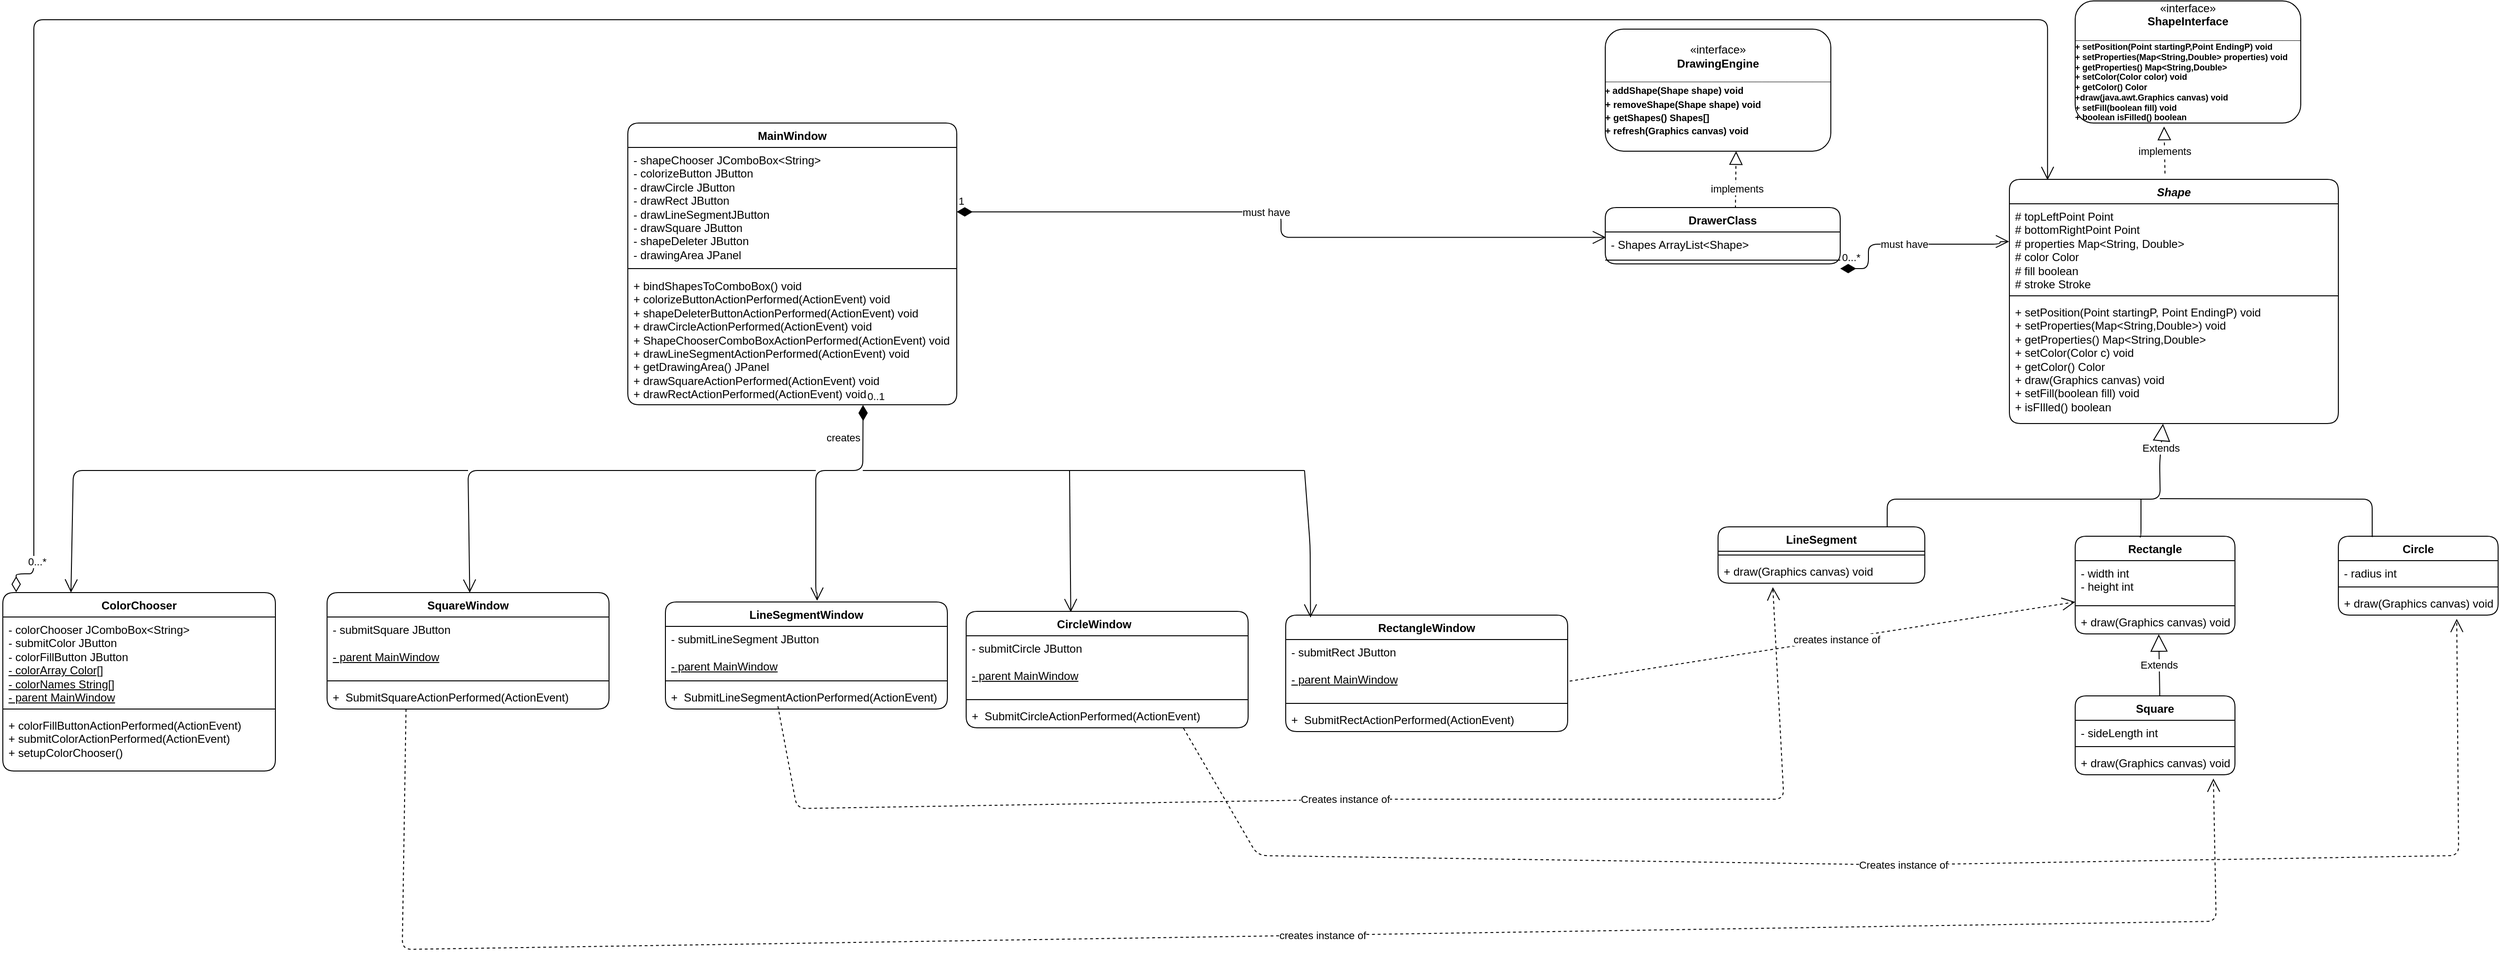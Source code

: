 <mxfile version="24.8.4">
  <diagram name="Page-1" id="2YSgosPHiig1Jv7sbl7X">
    <mxGraphModel dx="6538" dy="2252" grid="1" gridSize="10" guides="1" tooltips="1" connect="1" arrows="1" fold="1" page="1" pageScale="1" pageWidth="1169" pageHeight="827" math="0" shadow="0">
      <root>
        <mxCell id="0" />
        <mxCell id="1" parent="0" />
        <mxCell id="xhrjm7PEqScBgSwsqHAB-1" value="«interface»&lt;br&gt;&lt;b&gt;ShapeInterface&lt;/b&gt;&lt;div style=&quot;text-align: left;&quot;&gt;&lt;b&gt;____________________________________&lt;/b&gt;&lt;/div&gt;&lt;div style=&quot;font-size: 9px;&quot;&gt;&lt;div style=&quot;text-align: left;&quot;&gt;&lt;b&gt;+ setPosition(Point startingP,Point EndingP) void&lt;/b&gt;&lt;/div&gt;&lt;div style=&quot;text-align: left;&quot;&gt;&lt;b style=&quot;background-color: initial;&quot;&gt;+ setProperties(Map&amp;lt;String,Double&amp;gt; properties) void&lt;/b&gt;&lt;/div&gt;&lt;div style=&quot;text-align: left;&quot;&gt;&lt;b style=&quot;background-color: initial;&quot;&gt;+ getProperties()&amp;nbsp;&lt;/b&gt;&lt;b style=&quot;background-color: initial;&quot;&gt;Map&amp;lt;String,Double&amp;gt;&amp;nbsp;&lt;/b&gt;&lt;/div&gt;&lt;div style=&quot;text-align: left;&quot;&gt;&lt;b&gt;+ setColor(Color color) void&lt;/b&gt;&lt;/div&gt;&lt;div style=&quot;text-align: left;&quot;&gt;&lt;b&gt;+ getColor() Color&lt;/b&gt;&lt;/div&gt;&lt;div style=&quot;text-align: left;&quot;&gt;&lt;b&gt;+draw(java.awt.Graphics canvas) void&lt;/b&gt;&lt;/div&gt;&lt;div style=&quot;text-align: left;&quot;&gt;&lt;b&gt;+ setFill(boolean fill) void&lt;/b&gt;&lt;/div&gt;&lt;div style=&quot;text-align: left;&quot;&gt;&lt;b&gt;+ boolean isFilled() boolean&lt;/b&gt;&lt;/div&gt;&lt;/div&gt;" style="html=1;whiteSpace=wrap;rounded=1;" parent="1" vertex="1">
          <mxGeometry x="190" y="10" width="240" height="130" as="geometry" />
        </mxCell>
        <mxCell id="xhrjm7PEqScBgSwsqHAB-2" value="" style="endArrow=block;dashed=1;endFill=0;endSize=12;html=1;rounded=1;entryX=0.394;entryY=1.029;entryDx=0;entryDy=0;entryPerimeter=0;exitX=0.473;exitY=-0.024;exitDx=0;exitDy=0;exitPerimeter=0;" parent="1" source="xhrjm7PEqScBgSwsqHAB-3" target="xhrjm7PEqScBgSwsqHAB-1" edge="1">
          <mxGeometry width="160" relative="1" as="geometry">
            <mxPoint x="220" y="230" as="sourcePoint" />
            <mxPoint x="350" y="210" as="targetPoint" />
          </mxGeometry>
        </mxCell>
        <mxCell id="xhrjm7PEqScBgSwsqHAB-44" value="implements" style="edgeLabel;html=1;align=center;verticalAlign=middle;resizable=0;points=[];rounded=1;" parent="xhrjm7PEqScBgSwsqHAB-2" vertex="1" connectable="0">
          <mxGeometry x="-0.042" relative="1" as="geometry">
            <mxPoint as="offset" />
          </mxGeometry>
        </mxCell>
        <mxCell id="xhrjm7PEqScBgSwsqHAB-3" value="&lt;i&gt;Shape&lt;/i&gt;" style="swimlane;fontStyle=1;align=center;verticalAlign=top;childLayout=stackLayout;horizontal=1;startSize=26;horizontalStack=0;resizeParent=1;resizeParentMax=0;resizeLast=0;collapsible=1;marginBottom=0;whiteSpace=wrap;html=1;rounded=1;" parent="1" vertex="1">
          <mxGeometry x="120" y="200" width="350" height="260" as="geometry" />
        </mxCell>
        <mxCell id="xhrjm7PEqScBgSwsqHAB-4" value="&lt;div&gt;# topLeftPoint&amp;nbsp;&lt;span style=&quot;background-color: initial;&quot;&gt;Point&lt;/span&gt;&lt;span style=&quot;background-color: initial;&quot;&gt;&amp;nbsp;&lt;/span&gt;&lt;span style=&quot;background-color: initial;&quot;&gt;&amp;nbsp;&lt;/span&gt;&lt;/div&gt;&lt;div&gt;# bottomRightPoint&amp;nbsp;&lt;span style=&quot;background-color: initial;&quot;&gt;Point&lt;/span&gt;&lt;span style=&quot;background-color: initial;&quot;&gt;&amp;nbsp;&lt;/span&gt;&lt;span style=&quot;background-color: initial;&quot;&gt;&amp;nbsp;&lt;/span&gt;&lt;/div&gt;&lt;div&gt;# properties&amp;nbsp;&lt;span style=&quot;background-color: initial;&quot;&gt;Map&amp;lt;String, Double&amp;gt;&lt;/span&gt;&lt;/div&gt;&lt;div&gt;# color Color&amp;nbsp;&lt;/div&gt;&lt;div&gt;# fill boolean&amp;nbsp;&lt;/div&gt;&lt;div&gt;# stroke Stroke&lt;/div&gt;" style="text;strokeColor=none;fillColor=none;align=left;verticalAlign=top;spacingLeft=4;spacingRight=4;overflow=hidden;rotatable=0;points=[[0,0.5],[1,0.5]];portConstraint=eastwest;whiteSpace=wrap;html=1;rounded=1;" parent="xhrjm7PEqScBgSwsqHAB-3" vertex="1">
          <mxGeometry y="26" width="350" height="94" as="geometry" />
        </mxCell>
        <mxCell id="xhrjm7PEqScBgSwsqHAB-5" value="" style="line;strokeWidth=1;fillColor=none;align=left;verticalAlign=middle;spacingTop=-1;spacingLeft=3;spacingRight=3;rotatable=0;labelPosition=right;points=[];portConstraint=eastwest;strokeColor=inherit;rounded=1;" parent="xhrjm7PEqScBgSwsqHAB-3" vertex="1">
          <mxGeometry y="120" width="350" height="8" as="geometry" />
        </mxCell>
        <mxCell id="xhrjm7PEqScBgSwsqHAB-6" value="+&amp;nbsp;setPosition(Point startingP, Point EndingP) void&lt;div&gt;+&amp;nbsp;setProperties(Map&amp;lt;String,Double&amp;gt;) void&lt;div&gt;+ getProperties()&amp;nbsp;&lt;span style=&quot;background-color: initial;&quot;&gt;Map&amp;lt;String,Double&amp;gt;&lt;/span&gt;&lt;span style=&quot;background-color: initial;&quot;&gt;&amp;nbsp;&lt;/span&gt;&lt;span style=&quot;background-color: initial; white-space: pre;&quot;&gt;&#x9;&lt;/span&gt;&lt;/div&gt;&lt;/div&gt;&lt;div&gt;+ setColor(Color c) void&lt;/div&gt;&lt;div&gt;+ getColor() Color&lt;/div&gt;&lt;div&gt;+ draw(Graphics canvas) void&lt;/div&gt;&lt;div&gt;+ setFill(boolean fill) void&lt;/div&gt;&lt;div&gt;+ isFIlled() boolean&lt;/div&gt;" style="text;strokeColor=none;fillColor=none;align=left;verticalAlign=top;spacingLeft=4;spacingRight=4;overflow=hidden;rotatable=0;points=[[0,0.5],[1,0.5]];portConstraint=eastwest;whiteSpace=wrap;html=1;rounded=1;" parent="xhrjm7PEqScBgSwsqHAB-3" vertex="1">
          <mxGeometry y="128" width="350" height="132" as="geometry" />
        </mxCell>
        <mxCell id="xhrjm7PEqScBgSwsqHAB-7" value="Extends" style="endArrow=block;endSize=16;endFill=0;html=1;rounded=1;entryX=0.467;entryY=1.002;entryDx=0;entryDy=0;entryPerimeter=0;" parent="1" target="xhrjm7PEqScBgSwsqHAB-6" edge="1">
          <mxGeometry x="-0.008" width="160" relative="1" as="geometry">
            <mxPoint x="280" y="510" as="sourcePoint" />
            <mxPoint x="350" y="510" as="targetPoint" />
            <Array as="points">
              <mxPoint x="280" y="500" />
            </Array>
            <mxPoint as="offset" />
          </mxGeometry>
        </mxCell>
        <mxCell id="xhrjm7PEqScBgSwsqHAB-8" value="LineSegment" style="swimlane;fontStyle=1;align=center;verticalAlign=top;childLayout=stackLayout;horizontal=1;startSize=26;horizontalStack=0;resizeParent=1;resizeParentMax=0;resizeLast=0;collapsible=1;marginBottom=0;whiteSpace=wrap;html=1;rounded=1;" parent="1" vertex="1">
          <mxGeometry x="-190" y="570" width="220" height="60" as="geometry" />
        </mxCell>
        <mxCell id="xhrjm7PEqScBgSwsqHAB-10" value="" style="line;strokeWidth=1;fillColor=none;align=left;verticalAlign=middle;spacingTop=-1;spacingLeft=3;spacingRight=3;rotatable=0;labelPosition=right;points=[];portConstraint=eastwest;strokeColor=inherit;rounded=1;" parent="xhrjm7PEqScBgSwsqHAB-8" vertex="1">
          <mxGeometry y="26" width="220" height="8" as="geometry" />
        </mxCell>
        <mxCell id="xhrjm7PEqScBgSwsqHAB-11" value="+ draw(Graphics canvas) void" style="text;strokeColor=none;fillColor=none;align=left;verticalAlign=top;spacingLeft=4;spacingRight=4;overflow=hidden;rotatable=0;points=[[0,0.5],[1,0.5]];portConstraint=eastwest;whiteSpace=wrap;html=1;rounded=1;" parent="xhrjm7PEqScBgSwsqHAB-8" vertex="1">
          <mxGeometry y="34" width="220" height="26" as="geometry" />
        </mxCell>
        <mxCell id="xhrjm7PEqScBgSwsqHAB-12" value="" style="endArrow=none;html=1;edgeStyle=orthogonalEdgeStyle;rounded=1;exitX=0.818;exitY=0;exitDx=0;exitDy=0;exitPerimeter=0;" parent="1" source="xhrjm7PEqScBgSwsqHAB-8" edge="1">
          <mxGeometry relative="1" as="geometry">
            <mxPoint x="60" y="560" as="sourcePoint" />
            <mxPoint x="280" y="510" as="targetPoint" />
          </mxGeometry>
        </mxCell>
        <mxCell id="xhrjm7PEqScBgSwsqHAB-24" value="Rectangle" style="swimlane;fontStyle=1;align=center;verticalAlign=top;childLayout=stackLayout;horizontal=1;startSize=26;horizontalStack=0;resizeParent=1;resizeParentMax=0;resizeLast=0;collapsible=1;marginBottom=0;whiteSpace=wrap;html=1;rounded=1;" parent="1" vertex="1">
          <mxGeometry x="190" y="580" width="170" height="104" as="geometry" />
        </mxCell>
        <mxCell id="xhrjm7PEqScBgSwsqHAB-25" value="- width int&lt;div&gt;- height int&lt;/div&gt;" style="text;strokeColor=none;fillColor=none;align=left;verticalAlign=top;spacingLeft=4;spacingRight=4;overflow=hidden;rotatable=0;points=[[0,0.5],[1,0.5]];portConstraint=eastwest;whiteSpace=wrap;html=1;rounded=1;" parent="xhrjm7PEqScBgSwsqHAB-24" vertex="1">
          <mxGeometry y="26" width="170" height="44" as="geometry" />
        </mxCell>
        <mxCell id="xhrjm7PEqScBgSwsqHAB-26" value="" style="line;strokeWidth=1;fillColor=none;align=left;verticalAlign=middle;spacingTop=-1;spacingLeft=3;spacingRight=3;rotatable=0;labelPosition=right;points=[];portConstraint=eastwest;strokeColor=inherit;rounded=1;" parent="xhrjm7PEqScBgSwsqHAB-24" vertex="1">
          <mxGeometry y="70" width="170" height="8" as="geometry" />
        </mxCell>
        <mxCell id="xhrjm7PEqScBgSwsqHAB-27" value="+ draw(Graphics canvas) void" style="text;strokeColor=none;fillColor=none;align=left;verticalAlign=top;spacingLeft=4;spacingRight=4;overflow=hidden;rotatable=0;points=[[0,0.5],[1,0.5]];portConstraint=eastwest;whiteSpace=wrap;html=1;rounded=1;" parent="xhrjm7PEqScBgSwsqHAB-24" vertex="1">
          <mxGeometry y="78" width="170" height="26" as="geometry" />
        </mxCell>
        <mxCell id="xhrjm7PEqScBgSwsqHAB-29" value="" style="endArrow=none;html=1;edgeStyle=orthogonalEdgeStyle;rounded=1;entryX=0.404;entryY=0.009;entryDx=0;entryDy=0;entryPerimeter=0;" parent="1" target="xhrjm7PEqScBgSwsqHAB-24" edge="1">
          <mxGeometry relative="1" as="geometry">
            <mxPoint x="260" y="540" as="sourcePoint" />
            <mxPoint x="260" y="590" as="targetPoint" />
            <Array as="points">
              <mxPoint x="260" y="581" />
            </Array>
          </mxGeometry>
        </mxCell>
        <mxCell id="xhrjm7PEqScBgSwsqHAB-32" value="Circle" style="swimlane;fontStyle=1;align=center;verticalAlign=top;childLayout=stackLayout;horizontal=1;startSize=26;horizontalStack=0;resizeParent=1;resizeParentMax=0;resizeLast=0;collapsible=1;marginBottom=0;whiteSpace=wrap;html=1;rounded=1;" parent="1" vertex="1">
          <mxGeometry x="470" y="580" width="170" height="84" as="geometry" />
        </mxCell>
        <mxCell id="xhrjm7PEqScBgSwsqHAB-33" value="&lt;div&gt;- radius int&lt;/div&gt;" style="text;strokeColor=none;fillColor=none;align=left;verticalAlign=top;spacingLeft=4;spacingRight=4;overflow=hidden;rotatable=0;points=[[0,0.5],[1,0.5]];portConstraint=eastwest;whiteSpace=wrap;html=1;rounded=1;" parent="xhrjm7PEqScBgSwsqHAB-32" vertex="1">
          <mxGeometry y="26" width="170" height="24" as="geometry" />
        </mxCell>
        <mxCell id="xhrjm7PEqScBgSwsqHAB-34" value="" style="line;strokeWidth=1;fillColor=none;align=left;verticalAlign=middle;spacingTop=-1;spacingLeft=3;spacingRight=3;rotatable=0;labelPosition=right;points=[];portConstraint=eastwest;strokeColor=inherit;rounded=1;" parent="xhrjm7PEqScBgSwsqHAB-32" vertex="1">
          <mxGeometry y="50" width="170" height="8" as="geometry" />
        </mxCell>
        <mxCell id="xhrjm7PEqScBgSwsqHAB-35" value="+ draw(Graphics canvas) void" style="text;strokeColor=none;fillColor=none;align=left;verticalAlign=top;spacingLeft=4;spacingRight=4;overflow=hidden;rotatable=0;points=[[0,0.5],[1,0.5]];portConstraint=eastwest;whiteSpace=wrap;html=1;rounded=1;" parent="xhrjm7PEqScBgSwsqHAB-32" vertex="1">
          <mxGeometry y="58" width="170" height="26" as="geometry" />
        </mxCell>
        <mxCell id="xhrjm7PEqScBgSwsqHAB-36" value="" style="endArrow=none;html=1;edgeStyle=orthogonalEdgeStyle;rounded=1;entryX=0.212;entryY=0.01;entryDx=0;entryDy=0;entryPerimeter=0;" parent="1" target="xhrjm7PEqScBgSwsqHAB-32" edge="1">
          <mxGeometry relative="1" as="geometry">
            <mxPoint x="280" y="540" as="sourcePoint" />
            <mxPoint x="470" y="590" as="targetPoint" />
          </mxGeometry>
        </mxCell>
        <mxCell id="xhrjm7PEqScBgSwsqHAB-39" value="Extends" style="endArrow=block;endSize=16;endFill=0;html=1;rounded=1;entryX=0.523;entryY=1.015;entryDx=0;entryDy=0;entryPerimeter=0;" parent="1" target="xhrjm7PEqScBgSwsqHAB-27" edge="1">
          <mxGeometry width="160" relative="1" as="geometry">
            <mxPoint x="280" y="750" as="sourcePoint" />
            <mxPoint x="380" y="750" as="targetPoint" />
          </mxGeometry>
        </mxCell>
        <mxCell id="xhrjm7PEqScBgSwsqHAB-40" value="Square" style="swimlane;fontStyle=1;align=center;verticalAlign=top;childLayout=stackLayout;horizontal=1;startSize=26;horizontalStack=0;resizeParent=1;resizeParentMax=0;resizeLast=0;collapsible=1;marginBottom=0;whiteSpace=wrap;html=1;rounded=1;" parent="1" vertex="1">
          <mxGeometry x="190" y="750" width="170" height="84" as="geometry" />
        </mxCell>
        <mxCell id="xhrjm7PEqScBgSwsqHAB-41" value="- sideLength int" style="text;strokeColor=none;fillColor=none;align=left;verticalAlign=top;spacingLeft=4;spacingRight=4;overflow=hidden;rotatable=0;points=[[0,0.5],[1,0.5]];portConstraint=eastwest;whiteSpace=wrap;html=1;rounded=1;" parent="xhrjm7PEqScBgSwsqHAB-40" vertex="1">
          <mxGeometry y="26" width="170" height="24" as="geometry" />
        </mxCell>
        <mxCell id="xhrjm7PEqScBgSwsqHAB-42" value="" style="line;strokeWidth=1;fillColor=none;align=left;verticalAlign=middle;spacingTop=-1;spacingLeft=3;spacingRight=3;rotatable=0;labelPosition=right;points=[];portConstraint=eastwest;strokeColor=inherit;rounded=1;" parent="xhrjm7PEqScBgSwsqHAB-40" vertex="1">
          <mxGeometry y="50" width="170" height="8" as="geometry" />
        </mxCell>
        <mxCell id="xhrjm7PEqScBgSwsqHAB-43" value="+ draw(Graphics canvas) void" style="text;strokeColor=none;fillColor=none;align=left;verticalAlign=top;spacingLeft=4;spacingRight=4;overflow=hidden;rotatable=0;points=[[0,0.5],[1,0.5]];portConstraint=eastwest;whiteSpace=wrap;html=1;rounded=1;" parent="xhrjm7PEqScBgSwsqHAB-40" vertex="1">
          <mxGeometry y="58" width="170" height="26" as="geometry" />
        </mxCell>
        <mxCell id="xhrjm7PEqScBgSwsqHAB-46" value="«interface»&lt;br&gt;&lt;b&gt;DrawingEngine&lt;/b&gt;&lt;div style=&quot;text-align: left;&quot;&gt;&lt;b&gt;____________________________________&lt;/b&gt;&lt;/div&gt;&lt;div style=&quot;&quot;&gt;&lt;div style=&quot;text-align: left;&quot;&gt;&lt;b style=&quot;font-size: 9px;&quot;&gt;+&amp;nbsp;&lt;/b&gt;&lt;span style=&quot;background-color: initial; text-align: center;&quot;&gt;&lt;font size=&quot;1&quot;&gt;&lt;b&gt;addShape(Shape shape) void&lt;/b&gt;&lt;/font&gt;&lt;/span&gt;&lt;b style=&quot;font-size: 9px;&quot;&gt;&lt;br&gt;&lt;/b&gt;&lt;/div&gt;&lt;div style=&quot;text-align: left;&quot;&gt;&lt;span style=&quot;background-color: initial; text-align: center;&quot;&gt;&lt;font size=&quot;1&quot;&gt;&lt;b&gt;+&amp;nbsp;&lt;/b&gt;&lt;/font&gt;&lt;/span&gt;&lt;span style=&quot;background-color: initial; text-align: center;&quot;&gt;&lt;font size=&quot;1&quot;&gt;&lt;b&gt;removeShape(Shape shape) void&lt;/b&gt;&lt;/font&gt;&lt;/span&gt;&lt;/div&gt;&lt;div style=&quot;text-align: left;&quot;&gt;&lt;span style=&quot;background-color: initial; text-align: center;&quot;&gt;&lt;font size=&quot;1&quot;&gt;&lt;b&gt;+&amp;nbsp;&lt;/b&gt;&lt;/font&gt;&lt;/span&gt;&lt;span style=&quot;background-color: initial; text-align: center;&quot;&gt;&lt;font size=&quot;1&quot;&gt;&lt;b&gt;getShapes() Shapes[]&lt;/b&gt;&lt;/font&gt;&lt;/span&gt;&lt;/div&gt;&lt;div style=&quot;text-align: left;&quot;&gt;&lt;span style=&quot;background-color: initial; text-align: center;&quot;&gt;&lt;font size=&quot;1&quot;&gt;&lt;b&gt;+ refresh(Graphics canvas) void&lt;/b&gt;&lt;/font&gt;&lt;/span&gt;&lt;/div&gt;&lt;/div&gt;" style="html=1;whiteSpace=wrap;rounded=1;" parent="1" vertex="1">
          <mxGeometry x="-310" y="40" width="240" height="130" as="geometry" />
        </mxCell>
        <mxCell id="xhrjm7PEqScBgSwsqHAB-47" value="" style="endArrow=block;dashed=1;endFill=0;endSize=12;html=1;rounded=1;entryX=0.58;entryY=1;entryDx=0;entryDy=0;entryPerimeter=0;exitX=0.554;exitY=0.013;exitDx=0;exitDy=0;exitPerimeter=0;" parent="1" source="xhrjm7PEqScBgSwsqHAB-48" target="xhrjm7PEqScBgSwsqHAB-46" edge="1">
          <mxGeometry width="160" relative="1" as="geometry">
            <mxPoint x="-214" y="230" as="sourcePoint" />
            <mxPoint x="80" y="300" as="targetPoint" />
            <Array as="points" />
          </mxGeometry>
        </mxCell>
        <mxCell id="xhrjm7PEqScBgSwsqHAB-53" value="implements" style="edgeLabel;html=1;align=center;verticalAlign=middle;resizable=0;points=[];rounded=1;" parent="xhrjm7PEqScBgSwsqHAB-47" vertex="1" connectable="0">
          <mxGeometry x="-0.287" y="-1" relative="1" as="geometry">
            <mxPoint as="offset" />
          </mxGeometry>
        </mxCell>
        <mxCell id="xhrjm7PEqScBgSwsqHAB-48" value="DrawerClass" style="swimlane;fontStyle=1;align=center;verticalAlign=top;childLayout=stackLayout;horizontal=1;startSize=26;horizontalStack=0;resizeParent=1;resizeParentMax=0;resizeLast=0;collapsible=1;marginBottom=0;whiteSpace=wrap;html=1;rounded=1;" parent="1" vertex="1">
          <mxGeometry x="-310" y="230" width="250" height="60" as="geometry" />
        </mxCell>
        <mxCell id="bDDsGHtLVl3NakTiuA9_-1" value="- Shapes ArrayList&amp;lt;Shape&amp;gt;" style="text;strokeColor=none;fillColor=none;align=left;verticalAlign=top;spacingLeft=4;spacingRight=4;overflow=hidden;rotatable=0;points=[[0,0.5],[1,0.5]];portConstraint=eastwest;whiteSpace=wrap;html=1;rounded=1;" vertex="1" parent="xhrjm7PEqScBgSwsqHAB-48">
          <mxGeometry y="26" width="250" height="26" as="geometry" />
        </mxCell>
        <mxCell id="xhrjm7PEqScBgSwsqHAB-50" value="" style="line;strokeWidth=1;fillColor=none;align=left;verticalAlign=middle;spacingTop=-1;spacingLeft=3;spacingRight=3;rotatable=0;labelPosition=right;points=[];portConstraint=eastwest;strokeColor=inherit;rounded=1;" parent="xhrjm7PEqScBgSwsqHAB-48" vertex="1">
          <mxGeometry y="52" width="250" height="8" as="geometry" />
        </mxCell>
        <mxCell id="xhrjm7PEqScBgSwsqHAB-52" value="0...*" style="endArrow=open;html=1;endSize=12;startArrow=diamondThin;startSize=14;startFill=1;edgeStyle=orthogonalEdgeStyle;align=left;verticalAlign=bottom;rounded=1;exitX=1;exitY=0.5;exitDx=0;exitDy=0;entryX=-0.001;entryY=0.428;entryDx=0;entryDy=0;entryPerimeter=0;" parent="1" target="xhrjm7PEqScBgSwsqHAB-4" edge="1">
          <mxGeometry x="-1" y="3" relative="1" as="geometry">
            <mxPoint x="-60" y="295" as="sourcePoint" />
            <mxPoint x="117" y="267" as="targetPoint" />
            <Array as="points">
              <mxPoint x="-30" y="295" />
              <mxPoint x="-30" y="269" />
              <mxPoint x="110" y="269" />
              <mxPoint x="110" y="266" />
            </Array>
          </mxGeometry>
        </mxCell>
        <mxCell id="xhrjm7PEqScBgSwsqHAB-54" value="must have" style="edgeLabel;html=1;align=center;verticalAlign=middle;resizable=0;points=[];rounded=1;" parent="xhrjm7PEqScBgSwsqHAB-52" vertex="1" connectable="0">
          <mxGeometry x="-0.097" relative="1" as="geometry">
            <mxPoint as="offset" />
          </mxGeometry>
        </mxCell>
        <mxCell id="xhrjm7PEqScBgSwsqHAB-55" value="MainWindow" style="swimlane;fontStyle=1;align=center;verticalAlign=top;childLayout=stackLayout;horizontal=1;startSize=26;horizontalStack=0;resizeParent=1;resizeParentMax=0;resizeLast=0;collapsible=1;marginBottom=0;whiteSpace=wrap;html=1;rounded=1;" parent="1" vertex="1">
          <mxGeometry x="-1350" y="140" width="350" height="300" as="geometry" />
        </mxCell>
        <mxCell id="xhrjm7PEqScBgSwsqHAB-56" value="- shapeChooser JComboBox&amp;lt;String&amp;gt;&lt;div&gt;- colorizeButton JButton&lt;/div&gt;&lt;div&gt;- drawCircle JButton&lt;/div&gt;&lt;div&gt;- drawRect JButton&lt;/div&gt;&lt;div&gt;- drawLineSegmentJButton&lt;/div&gt;&lt;div&gt;- drawSquare JButton&lt;/div&gt;&lt;div&gt;-&amp;nbsp;shapeDeleter JButton&lt;/div&gt;&lt;div&gt;- drawingArea JPanel&lt;/div&gt;" style="text;strokeColor=none;fillColor=none;align=left;verticalAlign=top;spacingLeft=4;spacingRight=4;overflow=hidden;rotatable=0;points=[[0,0.5],[1,0.5]];portConstraint=eastwest;whiteSpace=wrap;html=1;rounded=1;" parent="xhrjm7PEqScBgSwsqHAB-55" vertex="1">
          <mxGeometry y="26" width="350" height="124" as="geometry" />
        </mxCell>
        <mxCell id="xhrjm7PEqScBgSwsqHAB-57" value="" style="line;strokeWidth=1;fillColor=none;align=left;verticalAlign=middle;spacingTop=-1;spacingLeft=3;spacingRight=3;rotatable=0;labelPosition=right;points=[];portConstraint=eastwest;strokeColor=inherit;rounded=1;" parent="xhrjm7PEqScBgSwsqHAB-55" vertex="1">
          <mxGeometry y="150" width="350" height="10" as="geometry" />
        </mxCell>
        <mxCell id="xhrjm7PEqScBgSwsqHAB-64" value="+&amp;nbsp;bindShapesToComboBox() void&lt;div&gt;+&amp;nbsp;colorizeButtonActionPerformed(ActionEvent) void&lt;/div&gt;&lt;div&gt;+&amp;nbsp;shapeDeleterButtonActionPerformed(&lt;span style=&quot;background-color: initial;&quot;&gt;ActionEvent) void&lt;/span&gt;&lt;/div&gt;&lt;div&gt;&lt;span style=&quot;background-color: initial;&quot;&gt;+&amp;nbsp;&lt;/span&gt;&lt;span style=&quot;background-color: initial;&quot;&gt;drawCircleActionPerformed(ActionEvent) void&lt;/span&gt;&lt;/div&gt;&lt;div&gt;&lt;span style=&quot;background-color: initial;&quot;&gt;+&amp;nbsp;&lt;/span&gt;&lt;span style=&quot;background-color: initial;&quot;&gt;ShapeChooserComboBoxActionPerformed(ActionEvent) void&lt;/span&gt;&lt;/div&gt;&lt;div&gt;&lt;span style=&quot;background-color: initial;&quot;&gt;+&amp;nbsp;&lt;/span&gt;&lt;span style=&quot;background-color: initial;&quot;&gt;drawLineSegmentActionPerformed(ActionEvent) void&lt;/span&gt;&lt;/div&gt;&lt;div&gt;&lt;span style=&quot;background-color: initial;&quot;&gt;+ getDrawingArea() JPanel&lt;/span&gt;&lt;/div&gt;&lt;div&gt;&lt;span style=&quot;background-color: initial;&quot;&gt;+&amp;nbsp;&lt;/span&gt;&lt;span style=&quot;background-color: initial;&quot;&gt;drawSquareActionPerformed(ActionEvent) void&lt;/span&gt;&lt;/div&gt;&lt;div&gt;&lt;span style=&quot;background-color: initial;&quot;&gt;+&amp;nbsp;&lt;/span&gt;&lt;span style=&quot;background-color: initial;&quot;&gt;drawRectActionPerformed(ActionEvent) void&lt;/span&gt;&lt;/div&gt;&lt;div&gt;&lt;br&gt;&lt;/div&gt;" style="text;strokeColor=none;fillColor=none;align=left;verticalAlign=top;spacingLeft=4;spacingRight=4;overflow=hidden;rotatable=0;points=[[0,0.5],[1,0.5]];portConstraint=eastwest;whiteSpace=wrap;html=1;rounded=1;" parent="xhrjm7PEqScBgSwsqHAB-55" vertex="1">
          <mxGeometry y="160" width="350" height="140" as="geometry" />
        </mxCell>
        <mxCell id="xhrjm7PEqScBgSwsqHAB-59" value="1" style="endArrow=open;html=1;endSize=12;startArrow=diamondThin;startSize=14;startFill=1;edgeStyle=orthogonalEdgeStyle;align=left;verticalAlign=bottom;rounded=1;exitX=1;exitY=0.553;exitDx=0;exitDy=0;exitPerimeter=0;entryX=0.003;entryY=0.223;entryDx=0;entryDy=0;entryPerimeter=0;" parent="1" source="xhrjm7PEqScBgSwsqHAB-56" target="bDDsGHtLVl3NakTiuA9_-1" edge="1">
          <mxGeometry x="-1" y="3" relative="1" as="geometry">
            <mxPoint x="-420" y="220" as="sourcePoint" />
            <mxPoint x="-300" y="265" as="targetPoint" />
          </mxGeometry>
        </mxCell>
        <mxCell id="xhrjm7PEqScBgSwsqHAB-60" value="must have" style="edgeLabel;html=1;align=center;verticalAlign=middle;resizable=0;points=[];rounded=1;" parent="xhrjm7PEqScBgSwsqHAB-59" vertex="1" connectable="0">
          <mxGeometry x="-0.081" relative="1" as="geometry">
            <mxPoint x="-1" as="offset" />
          </mxGeometry>
        </mxCell>
        <mxCell id="bDDsGHtLVl3NakTiuA9_-2" value="0..1" style="endArrow=open;html=1;endSize=12;startArrow=diamondThin;startSize=14;startFill=1;edgeStyle=orthogonalEdgeStyle;align=left;verticalAlign=bottom;rounded=1;exitX=0.715;exitY=1.002;exitDx=0;exitDy=0;exitPerimeter=0;entryX=0.538;entryY=-0.011;entryDx=0;entryDy=0;entryPerimeter=0;" edge="1" parent="1" source="xhrjm7PEqScBgSwsqHAB-64" target="bDDsGHtLVl3NakTiuA9_-3">
          <mxGeometry x="-1" y="3" relative="1" as="geometry">
            <mxPoint x="-760" y="510" as="sourcePoint" />
            <mxPoint x="-970" y="640" as="targetPoint" />
            <Array as="points">
              <mxPoint x="-1100" y="445" />
              <mxPoint x="-1100" y="510" />
              <mxPoint x="-1150" y="510" />
              <mxPoint x="-1150" y="640" />
              <mxPoint x="-1149" y="640" />
            </Array>
          </mxGeometry>
        </mxCell>
        <mxCell id="bDDsGHtLVl3NakTiuA9_-14" value="creates" style="edgeLabel;html=1;align=center;verticalAlign=middle;resizable=0;points=[];rounded=1;" vertex="1" connectable="0" parent="bDDsGHtLVl3NakTiuA9_-2">
          <mxGeometry x="-0.932" relative="1" as="geometry">
            <mxPoint x="-22" y="25" as="offset" />
          </mxGeometry>
        </mxCell>
        <mxCell id="bDDsGHtLVl3NakTiuA9_-3" value="LineSegmentWindow" style="swimlane;fontStyle=1;align=center;verticalAlign=top;childLayout=stackLayout;horizontal=1;startSize=26;horizontalStack=0;resizeParent=1;resizeParentMax=0;resizeLast=0;collapsible=1;marginBottom=0;whiteSpace=wrap;html=1;rounded=1;" vertex="1" parent="1">
          <mxGeometry x="-1310" y="650" width="300" height="114" as="geometry" />
        </mxCell>
        <mxCell id="bDDsGHtLVl3NakTiuA9_-4" value="- submitLineSegment JButton&lt;div&gt;&lt;br&gt;&lt;/div&gt;&lt;div&gt;&lt;u&gt;- parent MainWindow&lt;/u&gt;&lt;/div&gt;" style="text;strokeColor=none;fillColor=none;align=left;verticalAlign=top;spacingLeft=4;spacingRight=4;overflow=hidden;rotatable=0;points=[[0,0.5],[1,0.5]];portConstraint=eastwest;whiteSpace=wrap;html=1;rounded=1;" vertex="1" parent="bDDsGHtLVl3NakTiuA9_-3">
          <mxGeometry y="26" width="300" height="54" as="geometry" />
        </mxCell>
        <mxCell id="bDDsGHtLVl3NakTiuA9_-5" value="" style="line;strokeWidth=1;fillColor=none;align=left;verticalAlign=middle;spacingTop=-1;spacingLeft=3;spacingRight=3;rotatable=0;labelPosition=right;points=[];portConstraint=eastwest;strokeColor=inherit;rounded=1;" vertex="1" parent="bDDsGHtLVl3NakTiuA9_-3">
          <mxGeometry y="80" width="300" height="8" as="geometry" />
        </mxCell>
        <mxCell id="bDDsGHtLVl3NakTiuA9_-6" value="+&amp;nbsp;&amp;nbsp;SubmitLineSegmentActionPerformed(ActionEvent)" style="text;strokeColor=none;fillColor=none;align=left;verticalAlign=top;spacingLeft=4;spacingRight=4;overflow=hidden;rotatable=0;points=[[0,0.5],[1,0.5]];portConstraint=eastwest;whiteSpace=wrap;html=1;rounded=1;" vertex="1" parent="bDDsGHtLVl3NakTiuA9_-3">
          <mxGeometry y="88" width="300" height="26" as="geometry" />
        </mxCell>
        <mxCell id="bDDsGHtLVl3NakTiuA9_-9" value="" style="endArrow=open;endFill=1;endSize=12;html=1;rounded=1;entryX=0.371;entryY=0.007;entryDx=0;entryDy=0;entryPerimeter=0;" edge="1" parent="1" target="bDDsGHtLVl3NakTiuA9_-10">
          <mxGeometry width="160" relative="1" as="geometry">
            <mxPoint x="-880" y="510" as="sourcePoint" />
            <mxPoint x="-880" y="660" as="targetPoint" />
          </mxGeometry>
        </mxCell>
        <mxCell id="bDDsGHtLVl3NakTiuA9_-10" value="CircleWindow&lt;span style=&quot;white-space: pre;&quot;&gt;&#x9;&lt;/span&gt;" style="swimlane;fontStyle=1;align=center;verticalAlign=top;childLayout=stackLayout;horizontal=1;startSize=26;horizontalStack=0;resizeParent=1;resizeParentMax=0;resizeLast=0;collapsible=1;marginBottom=0;whiteSpace=wrap;html=1;rounded=1;" vertex="1" parent="1">
          <mxGeometry x="-990" y="660" width="300" height="124" as="geometry" />
        </mxCell>
        <mxCell id="bDDsGHtLVl3NakTiuA9_-11" value="- submitCircle JButton&lt;div&gt;&lt;br&gt;&lt;/div&gt;&lt;div&gt;&lt;u&gt;- parent MainWindow&lt;/u&gt;&lt;/div&gt;" style="text;strokeColor=none;fillColor=none;align=left;verticalAlign=top;spacingLeft=4;spacingRight=4;overflow=hidden;rotatable=0;points=[[0,0.5],[1,0.5]];portConstraint=eastwest;whiteSpace=wrap;html=1;rounded=1;" vertex="1" parent="bDDsGHtLVl3NakTiuA9_-10">
          <mxGeometry y="26" width="300" height="64" as="geometry" />
        </mxCell>
        <mxCell id="bDDsGHtLVl3NakTiuA9_-12" value="" style="line;strokeWidth=1;fillColor=none;align=left;verticalAlign=middle;spacingTop=-1;spacingLeft=3;spacingRight=3;rotatable=0;labelPosition=right;points=[];portConstraint=eastwest;strokeColor=inherit;rounded=1;" vertex="1" parent="bDDsGHtLVl3NakTiuA9_-10">
          <mxGeometry y="90" width="300" height="8" as="geometry" />
        </mxCell>
        <mxCell id="bDDsGHtLVl3NakTiuA9_-13" value="+&amp;nbsp;&amp;nbsp;SubmitCircleActionPerformed(ActionEvent)" style="text;strokeColor=none;fillColor=none;align=left;verticalAlign=top;spacingLeft=4;spacingRight=4;overflow=hidden;rotatable=0;points=[[0,0.5],[1,0.5]];portConstraint=eastwest;whiteSpace=wrap;html=1;rounded=1;" vertex="1" parent="bDDsGHtLVl3NakTiuA9_-10">
          <mxGeometry y="98" width="300" height="26" as="geometry" />
        </mxCell>
        <mxCell id="bDDsGHtLVl3NakTiuA9_-15" value="RectangleWindow" style="swimlane;fontStyle=1;align=center;verticalAlign=top;childLayout=stackLayout;horizontal=1;startSize=26;horizontalStack=0;resizeParent=1;resizeParentMax=0;resizeLast=0;collapsible=1;marginBottom=0;whiteSpace=wrap;html=1;rounded=1;" vertex="1" parent="1">
          <mxGeometry x="-650" y="664" width="300" height="124" as="geometry" />
        </mxCell>
        <mxCell id="bDDsGHtLVl3NakTiuA9_-16" value="- submitRect JButton&lt;div&gt;&lt;br&gt;&lt;/div&gt;&lt;div&gt;&lt;u&gt;- parent MainWindow&lt;/u&gt;&lt;/div&gt;" style="text;strokeColor=none;fillColor=none;align=left;verticalAlign=top;spacingLeft=4;spacingRight=4;overflow=hidden;rotatable=0;points=[[0,0.5],[1,0.5]];portConstraint=eastwest;whiteSpace=wrap;html=1;rounded=1;" vertex="1" parent="bDDsGHtLVl3NakTiuA9_-15">
          <mxGeometry y="26" width="300" height="64" as="geometry" />
        </mxCell>
        <mxCell id="bDDsGHtLVl3NakTiuA9_-17" value="" style="line;strokeWidth=1;fillColor=none;align=left;verticalAlign=middle;spacingTop=-1;spacingLeft=3;spacingRight=3;rotatable=0;labelPosition=right;points=[];portConstraint=eastwest;strokeColor=inherit;rounded=1;" vertex="1" parent="bDDsGHtLVl3NakTiuA9_-15">
          <mxGeometry y="90" width="300" height="8" as="geometry" />
        </mxCell>
        <mxCell id="bDDsGHtLVl3NakTiuA9_-18" value="+&amp;nbsp;&amp;nbsp;SubmitRectActionPerformed(ActionEvent)" style="text;strokeColor=none;fillColor=none;align=left;verticalAlign=top;spacingLeft=4;spacingRight=4;overflow=hidden;rotatable=0;points=[[0,0.5],[1,0.5]];portConstraint=eastwest;whiteSpace=wrap;html=1;rounded=1;" vertex="1" parent="bDDsGHtLVl3NakTiuA9_-15">
          <mxGeometry y="98" width="300" height="26" as="geometry" />
        </mxCell>
        <mxCell id="bDDsGHtLVl3NakTiuA9_-19" value="" style="endArrow=open;endFill=1;endSize=12;html=1;rounded=1;entryX=0.088;entryY=0.021;entryDx=0;entryDy=0;entryPerimeter=0;" edge="1" parent="1" target="bDDsGHtLVl3NakTiuA9_-15">
          <mxGeometry width="160" relative="1" as="geometry">
            <mxPoint x="-630" y="510" as="sourcePoint" />
            <mxPoint x="-869" y="671" as="targetPoint" />
            <Array as="points">
              <mxPoint x="-624" y="590" />
            </Array>
          </mxGeometry>
        </mxCell>
        <mxCell id="bDDsGHtLVl3NakTiuA9_-20" value="" style="endArrow=open;endFill=1;endSize=12;html=1;rounded=1;entryX=0.506;entryY=0.001;entryDx=0;entryDy=0;entryPerimeter=0;" edge="1" parent="1" target="bDDsGHtLVl3NakTiuA9_-21">
          <mxGeometry width="160" relative="1" as="geometry">
            <mxPoint x="-1150" y="510" as="sourcePoint" />
            <mxPoint x="-1520" y="640" as="targetPoint" />
            <Array as="points">
              <mxPoint x="-1520" y="510" />
            </Array>
          </mxGeometry>
        </mxCell>
        <mxCell id="bDDsGHtLVl3NakTiuA9_-21" value="SquareWindow" style="swimlane;fontStyle=1;align=center;verticalAlign=top;childLayout=stackLayout;horizontal=1;startSize=26;horizontalStack=0;resizeParent=1;resizeParentMax=0;resizeLast=0;collapsible=1;marginBottom=0;whiteSpace=wrap;html=1;rounded=1;" vertex="1" parent="1">
          <mxGeometry x="-1670" y="640" width="300" height="124" as="geometry" />
        </mxCell>
        <mxCell id="bDDsGHtLVl3NakTiuA9_-22" value="- submitSquare JButton&lt;div&gt;&lt;br&gt;&lt;/div&gt;&lt;div&gt;&lt;u&gt;- parent MainWindow&lt;/u&gt;&lt;/div&gt;" style="text;strokeColor=none;fillColor=none;align=left;verticalAlign=top;spacingLeft=4;spacingRight=4;overflow=hidden;rotatable=0;points=[[0,0.5],[1,0.5]];portConstraint=eastwest;whiteSpace=wrap;html=1;rounded=1;" vertex="1" parent="bDDsGHtLVl3NakTiuA9_-21">
          <mxGeometry y="26" width="300" height="64" as="geometry" />
        </mxCell>
        <mxCell id="bDDsGHtLVl3NakTiuA9_-23" value="" style="line;strokeWidth=1;fillColor=none;align=left;verticalAlign=middle;spacingTop=-1;spacingLeft=3;spacingRight=3;rotatable=0;labelPosition=right;points=[];portConstraint=eastwest;strokeColor=inherit;rounded=1;" vertex="1" parent="bDDsGHtLVl3NakTiuA9_-21">
          <mxGeometry y="90" width="300" height="8" as="geometry" />
        </mxCell>
        <mxCell id="bDDsGHtLVl3NakTiuA9_-24" value="+&amp;nbsp;&amp;nbsp;SubmitSquareActionPerformed(ActionEvent)" style="text;strokeColor=none;fillColor=none;align=left;verticalAlign=top;spacingLeft=4;spacingRight=4;overflow=hidden;rotatable=0;points=[[0,0.5],[1,0.5]];portConstraint=eastwest;whiteSpace=wrap;html=1;rounded=1;" vertex="1" parent="bDDsGHtLVl3NakTiuA9_-21">
          <mxGeometry y="98" width="300" height="26" as="geometry" />
        </mxCell>
        <mxCell id="bDDsGHtLVl3NakTiuA9_-25" value="" style="endArrow=none;html=1;edgeStyle=orthogonalEdgeStyle;rounded=1;" edge="1" parent="1">
          <mxGeometry relative="1" as="geometry">
            <mxPoint x="-1100" y="510" as="sourcePoint" />
            <mxPoint x="-630" y="510" as="targetPoint" />
          </mxGeometry>
        </mxCell>
        <mxCell id="bDDsGHtLVl3NakTiuA9_-28" value="ColorChooser" style="swimlane;fontStyle=1;align=center;verticalAlign=top;childLayout=stackLayout;horizontal=1;startSize=26;horizontalStack=0;resizeParent=1;resizeParentMax=0;resizeLast=0;collapsible=1;marginBottom=0;whiteSpace=wrap;html=1;rounded=1;" vertex="1" parent="1">
          <mxGeometry x="-2015" y="640" width="290" height="190" as="geometry" />
        </mxCell>
        <mxCell id="bDDsGHtLVl3NakTiuA9_-29" value="- colorChooser&amp;nbsp;JComboBox&amp;lt;String&amp;gt;&lt;div&gt;- submitColor JButton&lt;/div&gt;&lt;div&gt;- colorFillButton JButton&lt;/div&gt;&lt;div&gt;&lt;u&gt;- colorArray Color[]&lt;/u&gt;&lt;/div&gt;&lt;div&gt;&lt;u&gt;- colorNames String[]&lt;/u&gt;&lt;u&gt;&lt;/u&gt;&lt;/div&gt;&lt;div&gt;&lt;u&gt;- parent MainWindow&lt;/u&gt;&lt;/div&gt;" style="text;strokeColor=none;fillColor=none;align=left;verticalAlign=top;spacingLeft=4;spacingRight=4;overflow=hidden;rotatable=0;points=[[0,0.5],[1,0.5]];portConstraint=eastwest;whiteSpace=wrap;html=1;rounded=1;" vertex="1" parent="bDDsGHtLVl3NakTiuA9_-28">
          <mxGeometry y="26" width="290" height="94" as="geometry" />
        </mxCell>
        <mxCell id="bDDsGHtLVl3NakTiuA9_-30" value="" style="line;strokeWidth=1;fillColor=none;align=left;verticalAlign=middle;spacingTop=-1;spacingLeft=3;spacingRight=3;rotatable=0;labelPosition=right;points=[];portConstraint=eastwest;strokeColor=inherit;rounded=1;" vertex="1" parent="bDDsGHtLVl3NakTiuA9_-28">
          <mxGeometry y="120" width="290" height="8" as="geometry" />
        </mxCell>
        <mxCell id="bDDsGHtLVl3NakTiuA9_-31" value="+ colorFillButtonActionPerformed(ActionEvent)&lt;div&gt;+ submitColorActionPerformed(ActionEvent)&lt;/div&gt;&lt;div&gt;+ setupColorChooser()&lt;/div&gt;" style="text;strokeColor=none;fillColor=none;align=left;verticalAlign=top;spacingLeft=4;spacingRight=4;overflow=hidden;rotatable=0;points=[[0,0.5],[1,0.5]];portConstraint=eastwest;whiteSpace=wrap;html=1;rounded=1;" vertex="1" parent="bDDsGHtLVl3NakTiuA9_-28">
          <mxGeometry y="128" width="290" height="62" as="geometry" />
        </mxCell>
        <mxCell id="bDDsGHtLVl3NakTiuA9_-32" value="" style="endArrow=open;endFill=1;endSize=12;html=1;rounded=1;entryX=0.25;entryY=0;entryDx=0;entryDy=0;" edge="1" parent="1" target="bDDsGHtLVl3NakTiuA9_-28">
          <mxGeometry width="160" relative="1" as="geometry">
            <mxPoint x="-1520" y="510" as="sourcePoint" />
            <mxPoint x="-1780" y="560" as="targetPoint" />
            <Array as="points">
              <mxPoint x="-1940" y="510" />
            </Array>
          </mxGeometry>
        </mxCell>
        <mxCell id="bDDsGHtLVl3NakTiuA9_-33" value="" style="endArrow=open;endSize=12;dashed=1;html=1;rounded=1;exitX=1.007;exitY=0.692;exitDx=0;exitDy=0;exitPerimeter=0;entryX=0;entryY=1;entryDx=0;entryDy=0;entryPerimeter=0;" edge="1" parent="1" source="bDDsGHtLVl3NakTiuA9_-16" target="xhrjm7PEqScBgSwsqHAB-25">
          <mxGeometry width="160" relative="1" as="geometry">
            <mxPoint x="-290" y="734.33" as="sourcePoint" />
            <mxPoint x="-130" y="734.33" as="targetPoint" />
          </mxGeometry>
        </mxCell>
        <mxCell id="bDDsGHtLVl3NakTiuA9_-34" value="creates instance of" style="edgeLabel;html=1;align=center;verticalAlign=middle;resizable=0;points=[];rounded=1;" vertex="1" connectable="0" parent="bDDsGHtLVl3NakTiuA9_-33">
          <mxGeometry x="0.056" relative="1" as="geometry">
            <mxPoint as="offset" />
          </mxGeometry>
        </mxCell>
        <mxCell id="bDDsGHtLVl3NakTiuA9_-35" value="Creates instance of" style="endArrow=open;endSize=12;dashed=1;html=1;rounded=1;entryX=0.741;entryY=1.154;entryDx=0;entryDy=0;entryPerimeter=0;exitX=0.771;exitY=1.018;exitDx=0;exitDy=0;exitPerimeter=0;" edge="1" parent="1" source="bDDsGHtLVl3NakTiuA9_-13" target="xhrjm7PEqScBgSwsqHAB-35">
          <mxGeometry width="160" relative="1" as="geometry">
            <mxPoint x="-690" y="780" as="sourcePoint" />
            <mxPoint x="670" y="510" as="targetPoint" />
            <Array as="points">
              <mxPoint x="-680" y="920" />
              <mxPoint y="930" />
              <mxPoint x="598" y="920" />
            </Array>
          </mxGeometry>
        </mxCell>
        <mxCell id="bDDsGHtLVl3NakTiuA9_-36" value="Creates instance of" style="endArrow=open;endSize=12;dashed=1;html=1;rounded=1;exitX=0.399;exitY=0.885;exitDx=0;exitDy=0;exitPerimeter=0;entryX=0.265;entryY=1.161;entryDx=0;entryDy=0;entryPerimeter=0;" edge="1" parent="1" source="bDDsGHtLVl3NakTiuA9_-6" target="xhrjm7PEqScBgSwsqHAB-11">
          <mxGeometry width="160" relative="1" as="geometry">
            <mxPoint x="-1198" y="650" as="sourcePoint" />
            <mxPoint x="98" y="572" as="targetPoint" />
            <Array as="points">
              <mxPoint x="-1170" y="870" />
              <mxPoint x="-570" y="860" />
              <mxPoint x="-120" y="860" />
            </Array>
          </mxGeometry>
        </mxCell>
        <mxCell id="bDDsGHtLVl3NakTiuA9_-37" value="" style="endArrow=open;endSize=12;dashed=1;html=1;rounded=1;entryX=0.865;entryY=1.154;entryDx=0;entryDy=0;entryPerimeter=0;exitX=0.28;exitY=1;exitDx=0;exitDy=0;exitPerimeter=0;" edge="1" parent="1" source="bDDsGHtLVl3NakTiuA9_-24" target="xhrjm7PEqScBgSwsqHAB-43">
          <mxGeometry width="160" relative="1" as="geometry">
            <mxPoint x="-1590" y="990" as="sourcePoint" />
            <mxPoint x="340" y="950" as="targetPoint" />
            <Array as="points">
              <mxPoint x="-1590" y="1020" />
              <mxPoint x="340" y="990" />
            </Array>
          </mxGeometry>
        </mxCell>
        <mxCell id="bDDsGHtLVl3NakTiuA9_-38" value="creates instance of" style="edgeLabel;html=1;align=center;verticalAlign=middle;resizable=0;points=[];rounded=1;" vertex="1" connectable="0" parent="bDDsGHtLVl3NakTiuA9_-37">
          <mxGeometry x="0.056" relative="1" as="geometry">
            <mxPoint as="offset" />
          </mxGeometry>
        </mxCell>
        <mxCell id="bDDsGHtLVl3NakTiuA9_-39" value="0...*" style="endArrow=open;html=1;endSize=12;startArrow=diamondThin;startSize=14;startFill=0;edgeStyle=orthogonalEdgeStyle;align=left;verticalAlign=bottom;rounded=1;exitX=0.049;exitY=-0.002;exitDx=0;exitDy=0;exitPerimeter=0;entryX=0.116;entryY=0.003;entryDx=0;entryDy=0;entryPerimeter=0;" edge="1" parent="1" source="bDDsGHtLVl3NakTiuA9_-28" target="xhrjm7PEqScBgSwsqHAB-3">
          <mxGeometry x="-0.971" y="8" relative="1" as="geometry">
            <mxPoint x="-2040" y="480" as="sourcePoint" />
            <mxPoint x="120" y="30" as="targetPoint" />
            <Array as="points">
              <mxPoint x="-2001" y="620" />
              <mxPoint x="-1982" y="620" />
              <mxPoint x="-1982" y="30" />
              <mxPoint x="161" y="30" />
            </Array>
            <mxPoint as="offset" />
          </mxGeometry>
        </mxCell>
      </root>
    </mxGraphModel>
  </diagram>
</mxfile>
